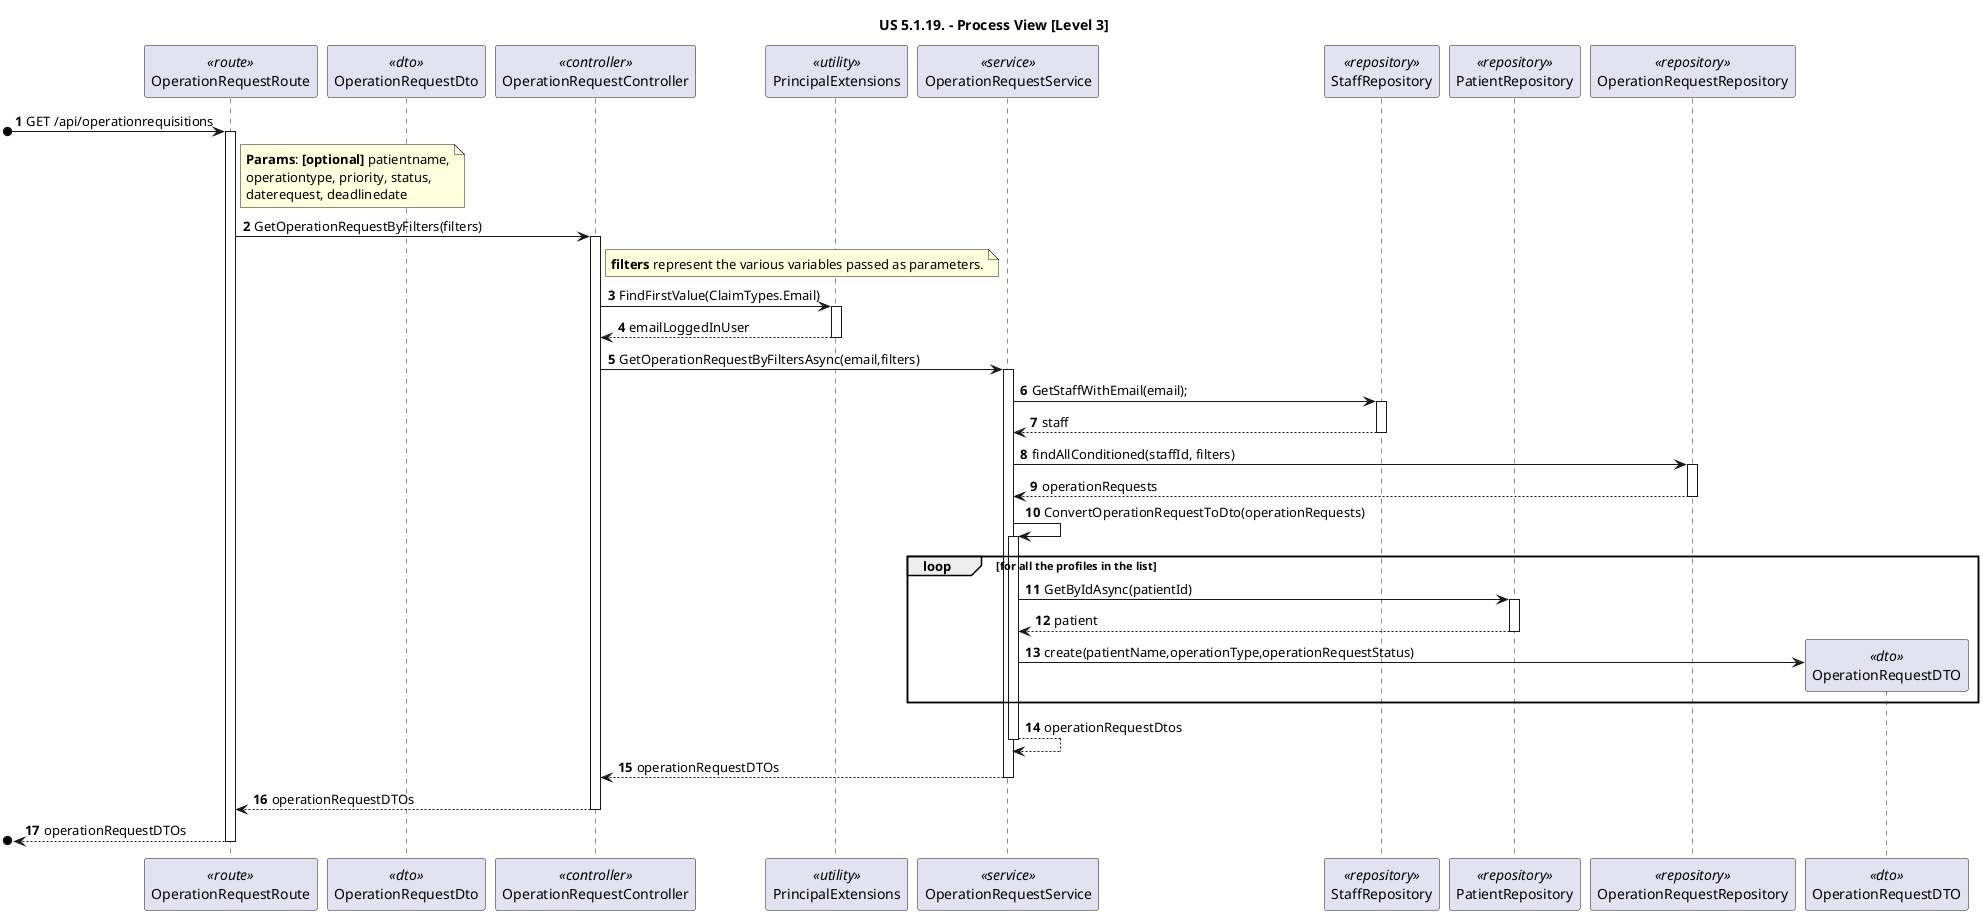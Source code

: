 @startuml

title "US 5.1.19. - Process View [Level 3]"

autonumber
participant "OperationRequestRoute" as ROUTE <<route>>
participant "OperationRequestDto" as pat_dto <<dto>>
participant "OperationRequestController" as CTRL <<controller>>
participant "PrincipalExtensions" as CLAIMS <<utility>>
participant "OperationRequestService" as SVC <<service>>
participant "StaffRepository" as STA_REPO <<repository>>
participant "PatientRepository" as PAT_REPO <<repository>>
participant "OperationRequestRepository" as REPO <<repository>>
participant "StaffRepository" as REPO <<repository>>

participant "OperationRequestDTO" as DTO <<dto>>


[o-> ROUTE: GET /api/operationrequisitions
activate ROUTE
note right of ROUTE:**Params**: **[optional]** patientname,\noperationtype, priority, status,\ndaterequest, deadlinedate

ROUTE -> CTRL: GetOperationRequestByFilters(filters)
activate CTRL

note right of CTRL: **filters** represent the various variables passed as parameters.

CTRL -> CLAIMS : FindFirstValue(ClaimTypes.Email)
activate CLAIMS

CLAIMS --> CTRL : emailLoggedInUser
deactivate CLAIMS


CTRL -> SVC: GetOperationRequestByFiltersAsync(email,filters)
activate SVC

SVC -> STA_REPO: GetStaffWithEmail(email);
activate STA_REPO

STA_REPO --> SVC: staff
deactivate STA_REPO

SVC -> REPO : findAllConditioned(staffId, filters)
activate REPO
REPO --> SVC : operationRequests
deactivate REPO

SVC -> SVC: ConvertOperationRequestToDto(operationRequests)
activate SVC

loop for all the profiles in the list
        SVC -> PAT_REPO : GetByIdAsync(patientId)
        activate PAT_REPO
        PAT_REPO -->  SVC : patient
        deactivate PAT_REPO

        SVC -> DTO ** : create(patientName,operationType,operationRequestStatus)
end loop


SVC --> SVC : operationRequestDtos
deactivate SVC

SVC --> CTRL: operationRequestDTOs
deactivate SVC

CTRL --> ROUTE: operationRequestDTOs
deactivate CTRL

[o<-- ROUTE: operationRequestDTOs
deactivate ROUTE
@enduml